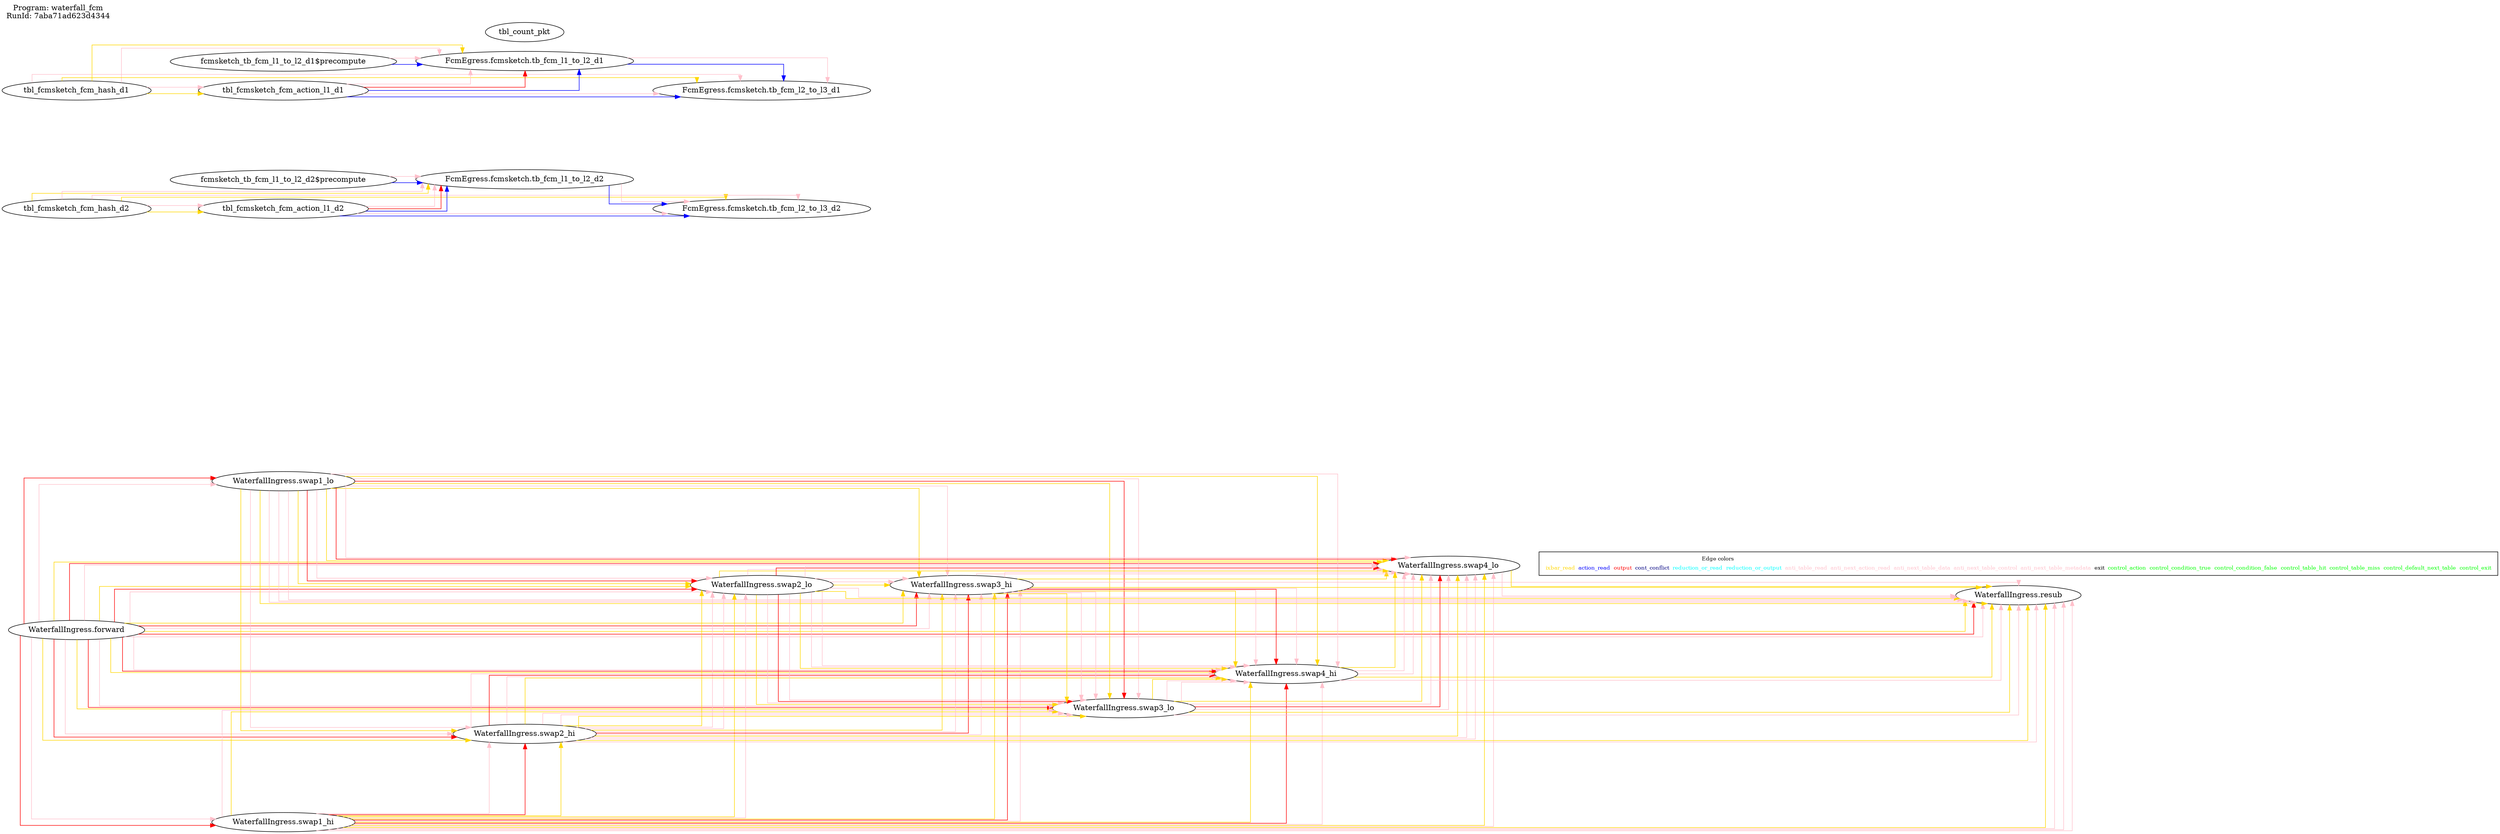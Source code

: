 digraph table_deps {
  splines=ortho; rankdir=LR;
  label="Program: waterfall_fcm
RunId: 7aba71ad623d4344
";
  labelloc=t; labeljust=l;
  { "WaterfallIngress.forward"; "tbl_fcmsketch_fcm_hash_d2"; "tbl_fcmsketch_fcm_hash_d1"; "fcmsketch_tb_fcm_l1_to_l2_d2$precompute"; "fcmsketch_tb_fcm_l1_to_l2_d1$precompute"; "tbl_count_pkt"; }
  { rank = same; "WaterfallIngress.swap1_lo"; "WaterfallIngress.swap1_hi"; "tbl_fcmsketch_fcm_action_l1_d2"; "tbl_fcmsketch_fcm_action_l1_d1"; }
  { rank = same; "WaterfallIngress.swap2_hi"; "FcmEgress.fcmsketch.tb_fcm_l1_to_l2_d2"; "FcmEgress.fcmsketch.tb_fcm_l1_to_l2_d1"; }
  { rank = same; "WaterfallIngress.swap2_lo"; "FcmEgress.fcmsketch.tb_fcm_l2_to_l3_d2"; "FcmEgress.fcmsketch.tb_fcm_l2_to_l3_d1"; }
  { rank = same; "WaterfallIngress.swap3_hi"; }
  { rank = same; "WaterfallIngress.swap3_lo"; }
  { rank = same; "WaterfallIngress.swap4_hi"; }
  { rank = same; "WaterfallIngress.swap4_lo"; }
  { rank = same; "WaterfallIngress.resub"; }
   "WaterfallIngress.forward" -> "WaterfallIngress.swap1_lo" [ label= "",color=red ];
   "WaterfallIngress.forward" -> "WaterfallIngress.swap1_hi" [ label= "",color=red ];
   "WaterfallIngress.forward" -> "WaterfallIngress.swap2_hi" [ label= "",color=gold ];
   "WaterfallIngress.swap1_hi" -> "WaterfallIngress.swap2_hi" [ label= "",color=gold ];
   "WaterfallIngress.swap1_lo" -> "WaterfallIngress.swap2_hi" [ label= "",color=gold ];
   "WaterfallIngress.forward" -> "WaterfallIngress.swap2_hi" [ label= "",color=red ];
   "WaterfallIngress.swap1_hi" -> "WaterfallIngress.swap2_hi" [ label= "",color=red ];
   "WaterfallIngress.forward" -> "WaterfallIngress.swap2_lo" [ label= "",color=gold ];
   "WaterfallIngress.swap1_hi" -> "WaterfallIngress.swap2_lo" [ label= "",color=gold ];
   "WaterfallIngress.swap2_hi" -> "WaterfallIngress.swap2_lo" [ label= "",color=gold ];
   "WaterfallIngress.swap1_lo" -> "WaterfallIngress.swap2_lo" [ label= "",color=gold ];
   "WaterfallIngress.swap2_hi" -> "WaterfallIngress.swap2_lo" [ label= "",color=pink ];
   "WaterfallIngress.forward" -> "WaterfallIngress.swap2_lo" [ label= "",color=red ];
   "WaterfallIngress.swap1_lo" -> "WaterfallIngress.swap2_lo" [ label= "",color=red ];
   "WaterfallIngress.forward" -> "WaterfallIngress.swap3_hi" [ label= "",color=gold ];
   "WaterfallIngress.swap1_hi" -> "WaterfallIngress.swap3_hi" [ label= "",color=gold ];
   "WaterfallIngress.swap2_hi" -> "WaterfallIngress.swap3_hi" [ label= "",color=gold ];
   "WaterfallIngress.swap1_lo" -> "WaterfallIngress.swap3_hi" [ label= "",color=gold ];
   "WaterfallIngress.swap2_lo" -> "WaterfallIngress.swap3_hi" [ label= "",color=gold ];
   "WaterfallIngress.swap2_hi" -> "WaterfallIngress.swap3_hi" [ label= "",color=pink ];
   "WaterfallIngress.swap2_lo" -> "WaterfallIngress.swap3_hi" [ label= "",color=pink ];
   "WaterfallIngress.forward" -> "WaterfallIngress.swap3_hi" [ label= "",color=red ];
   "WaterfallIngress.swap1_hi" -> "WaterfallIngress.swap3_hi" [ label= "",color=red ];
   "WaterfallIngress.swap2_hi" -> "WaterfallIngress.swap3_hi" [ label= "",color=red ];
   "WaterfallIngress.forward" -> "WaterfallIngress.swap3_lo" [ label= "",color=gold ];
   "WaterfallIngress.swap1_hi" -> "WaterfallIngress.swap3_lo" [ label= "",color=gold ];
   "WaterfallIngress.swap2_hi" -> "WaterfallIngress.swap3_lo" [ label= "",color=gold ];
   "WaterfallIngress.swap3_hi" -> "WaterfallIngress.swap3_lo" [ label= "",color=gold ];
   "WaterfallIngress.swap1_lo" -> "WaterfallIngress.swap3_lo" [ label= "",color=gold ];
   "WaterfallIngress.swap2_lo" -> "WaterfallIngress.swap3_lo" [ label= "",color=gold ];
   "WaterfallIngress.swap2_hi" -> "WaterfallIngress.swap3_lo" [ label= "",color=pink ];
   "WaterfallIngress.swap2_lo" -> "WaterfallIngress.swap3_lo" [ label= "",color=pink ];
   "WaterfallIngress.swap3_hi" -> "WaterfallIngress.swap3_lo" [ label= "",color=pink ];
   "WaterfallIngress.forward" -> "WaterfallIngress.swap3_lo" [ label= "",color=red ];
   "WaterfallIngress.swap1_lo" -> "WaterfallIngress.swap3_lo" [ label= "",color=red ];
   "WaterfallIngress.swap2_lo" -> "WaterfallIngress.swap3_lo" [ label= "",color=red ];
   "WaterfallIngress.forward" -> "WaterfallIngress.swap4_hi" [ label= "",color=gold ];
   "WaterfallIngress.swap1_hi" -> "WaterfallIngress.swap4_hi" [ label= "",color=gold ];
   "WaterfallIngress.swap2_hi" -> "WaterfallIngress.swap4_hi" [ label= "",color=gold ];
   "WaterfallIngress.swap3_hi" -> "WaterfallIngress.swap4_hi" [ label= "",color=gold ];
   "WaterfallIngress.swap1_lo" -> "WaterfallIngress.swap4_hi" [ label= "",color=gold ];
   "WaterfallIngress.swap2_lo" -> "WaterfallIngress.swap4_hi" [ label= "",color=gold ];
   "WaterfallIngress.swap3_lo" -> "WaterfallIngress.swap4_hi" [ label= "",color=gold ];
   "WaterfallIngress.swap2_hi" -> "WaterfallIngress.swap4_hi" [ label= "",color=pink ];
   "WaterfallIngress.swap2_lo" -> "WaterfallIngress.swap4_hi" [ label= "",color=pink ];
   "WaterfallIngress.swap3_hi" -> "WaterfallIngress.swap4_hi" [ label= "",color=pink ];
   "WaterfallIngress.swap3_lo" -> "WaterfallIngress.swap4_hi" [ label= "",color=pink ];
   "WaterfallIngress.forward" -> "WaterfallIngress.swap4_hi" [ label= "",color=red ];
   "WaterfallIngress.swap1_hi" -> "WaterfallIngress.swap4_hi" [ label= "",color=red ];
   "WaterfallIngress.swap2_hi" -> "WaterfallIngress.swap4_hi" [ label= "",color=red ];
   "WaterfallIngress.swap3_hi" -> "WaterfallIngress.swap4_hi" [ label= "",color=red ];
   "WaterfallIngress.forward" -> "WaterfallIngress.swap4_lo" [ label= "",color=gold ];
   "WaterfallIngress.swap1_hi" -> "WaterfallIngress.swap4_lo" [ label= "",color=gold ];
   "WaterfallIngress.swap2_hi" -> "WaterfallIngress.swap4_lo" [ label= "",color=gold ];
   "WaterfallIngress.swap3_hi" -> "WaterfallIngress.swap4_lo" [ label= "",color=gold ];
   "WaterfallIngress.swap4_hi" -> "WaterfallIngress.swap4_lo" [ label= "",color=gold ];
   "WaterfallIngress.swap1_lo" -> "WaterfallIngress.swap4_lo" [ label= "",color=gold ];
   "WaterfallIngress.swap2_lo" -> "WaterfallIngress.swap4_lo" [ label= "",color=gold ];
   "WaterfallIngress.swap3_lo" -> "WaterfallIngress.swap4_lo" [ label= "",color=gold ];
   "WaterfallIngress.swap2_hi" -> "WaterfallIngress.swap4_lo" [ label= "",color=pink ];
   "WaterfallIngress.swap2_lo" -> "WaterfallIngress.swap4_lo" [ label= "",color=pink ];
   "WaterfallIngress.swap3_hi" -> "WaterfallIngress.swap4_lo" [ label= "",color=pink ];
   "WaterfallIngress.swap3_lo" -> "WaterfallIngress.swap4_lo" [ label= "",color=pink ];
   "WaterfallIngress.swap4_hi" -> "WaterfallIngress.swap4_lo" [ label= "",color=pink ];
   "WaterfallIngress.forward" -> "WaterfallIngress.swap4_lo" [ label= "",color=red ];
   "WaterfallIngress.swap1_lo" -> "WaterfallIngress.swap4_lo" [ label= "",color=red ];
   "WaterfallIngress.swap2_lo" -> "WaterfallIngress.swap4_lo" [ label= "",color=red ];
   "WaterfallIngress.swap3_lo" -> "WaterfallIngress.swap4_lo" [ label= "",color=red ];
   "WaterfallIngress.forward" -> "WaterfallIngress.resub" [ label= "",color=gold ];
   "WaterfallIngress.swap1_hi" -> "WaterfallIngress.resub" [ label= "",color=gold ];
   "WaterfallIngress.swap2_hi" -> "WaterfallIngress.resub" [ label= "",color=gold ];
   "WaterfallIngress.swap3_hi" -> "WaterfallIngress.resub" [ label= "",color=gold ];
   "WaterfallIngress.swap4_hi" -> "WaterfallIngress.resub" [ label= "",color=gold ];
   "WaterfallIngress.swap1_lo" -> "WaterfallIngress.resub" [ label= "",color=gold ];
   "WaterfallIngress.swap2_lo" -> "WaterfallIngress.resub" [ label= "",color=gold ];
   "WaterfallIngress.swap3_lo" -> "WaterfallIngress.resub" [ label= "",color=gold ];
   "WaterfallIngress.swap4_lo" -> "WaterfallIngress.resub" [ label= "",color=gold ];
   "WaterfallIngress.forward" -> "WaterfallIngress.resub" [ label= "",color=red ];
   "WaterfallIngress.swap1_lo" -> "WaterfallIngress.resub" [ label= "",color=pink ];
   "WaterfallIngress.swap1_lo" -> "WaterfallIngress.resub" [ label= "",color=pink ];
   "WaterfallIngress.swap1_hi" -> "WaterfallIngress.resub" [ label= "",color=pink ];
   "WaterfallIngress.swap1_hi" -> "WaterfallIngress.resub" [ label= "",color=pink ];
   "tbl_fcmsketch_fcm_hash_d2" -> "tbl_fcmsketch_fcm_action_l1_d2" [ label= "",color=gold ];
   "tbl_fcmsketch_fcm_hash_d1" -> "tbl_fcmsketch_fcm_action_l1_d1" [ label= "",color=gold ];
   "tbl_fcmsketch_fcm_action_l1_d2" -> "FcmEgress.fcmsketch.tb_fcm_l1_to_l2_d2" [ label= "",color=blue ];
   "tbl_fcmsketch_fcm_action_l1_d2" -> "FcmEgress.fcmsketch.tb_fcm_l1_to_l2_d2" [ label= "",color=red ];
   "fcmsketch_tb_fcm_l1_to_l2_d2$precompute" -> "FcmEgress.fcmsketch.tb_fcm_l1_to_l2_d2" [ label= "",color=blue ];
   "tbl_fcmsketch_fcm_hash_d2" -> "FcmEgress.fcmsketch.tb_fcm_l1_to_l2_d2" [ label= "",color=gold ];
   "tbl_fcmsketch_fcm_action_l1_d1" -> "FcmEgress.fcmsketch.tb_fcm_l1_to_l2_d1" [ label= "",color=blue ];
   "tbl_fcmsketch_fcm_action_l1_d1" -> "FcmEgress.fcmsketch.tb_fcm_l1_to_l2_d1" [ label= "",color=red ];
   "fcmsketch_tb_fcm_l1_to_l2_d1$precompute" -> "FcmEgress.fcmsketch.tb_fcm_l1_to_l2_d1" [ label= "",color=blue ];
   "tbl_fcmsketch_fcm_hash_d1" -> "FcmEgress.fcmsketch.tb_fcm_l1_to_l2_d1" [ label= "",color=gold ];
   "FcmEgress.fcmsketch.tb_fcm_l1_to_l2_d2" -> "FcmEgress.fcmsketch.tb_fcm_l2_to_l3_d2" [ label= "",color=blue ];
   "tbl_fcmsketch_fcm_action_l1_d2" -> "FcmEgress.fcmsketch.tb_fcm_l2_to_l3_d2" [ label= "",color=blue ];
   "tbl_fcmsketch_fcm_hash_d2" -> "FcmEgress.fcmsketch.tb_fcm_l2_to_l3_d2" [ label= "",color=gold ];
   "FcmEgress.fcmsketch.tb_fcm_l1_to_l2_d1" -> "FcmEgress.fcmsketch.tb_fcm_l2_to_l3_d1" [ label= "",color=blue ];
   "tbl_fcmsketch_fcm_action_l1_d1" -> "FcmEgress.fcmsketch.tb_fcm_l2_to_l3_d1" [ label= "",color=blue ];
   "tbl_fcmsketch_fcm_hash_d1" -> "FcmEgress.fcmsketch.tb_fcm_l2_to_l3_d1" [ label= "",color=gold ];
   "WaterfallIngress.swap4_lo" -> "WaterfallIngress.resub" [ label= "",color=pink ];
   "WaterfallIngress.swap4_hi" -> "WaterfallIngress.swap4_lo" [ label= "",color=pink ];
   "WaterfallIngress.swap4_hi" -> "WaterfallIngress.resub" [ label= "",color=pink ];
   "WaterfallIngress.swap3_lo" -> "WaterfallIngress.swap4_hi" [ label= "",color=pink ];
   "WaterfallIngress.swap3_lo" -> "WaterfallIngress.swap4_lo" [ label= "",color=pink ];
   "WaterfallIngress.swap3_lo" -> "WaterfallIngress.resub" [ label= "",color=pink ];
   "WaterfallIngress.swap3_hi" -> "WaterfallIngress.swap3_lo" [ label= "",color=pink ];
   "WaterfallIngress.swap3_hi" -> "WaterfallIngress.swap4_hi" [ label= "",color=pink ];
   "WaterfallIngress.swap3_hi" -> "WaterfallIngress.swap4_lo" [ label= "",color=pink ];
   "WaterfallIngress.swap3_hi" -> "WaterfallIngress.resub" [ label= "",color=pink ];
   "WaterfallIngress.swap2_lo" -> "WaterfallIngress.swap3_hi" [ label= "",color=pink ];
   "WaterfallIngress.swap2_lo" -> "WaterfallIngress.swap3_lo" [ label= "",color=pink ];
   "WaterfallIngress.swap2_lo" -> "WaterfallIngress.swap4_hi" [ label= "",color=pink ];
   "WaterfallIngress.swap2_lo" -> "WaterfallIngress.swap4_lo" [ label= "",color=pink ];
   "WaterfallIngress.swap2_lo" -> "WaterfallIngress.resub" [ label= "",color=pink ];
   "WaterfallIngress.swap2_hi" -> "WaterfallIngress.swap2_lo" [ label= "",color=pink ];
   "WaterfallIngress.swap2_hi" -> "WaterfallIngress.swap3_hi" [ label= "",color=pink ];
   "WaterfallIngress.swap2_hi" -> "WaterfallIngress.swap3_lo" [ label= "",color=pink ];
   "WaterfallIngress.swap2_hi" -> "WaterfallIngress.swap4_hi" [ label= "",color=pink ];
   "WaterfallIngress.swap2_hi" -> "WaterfallIngress.swap4_lo" [ label= "",color=pink ];
   "WaterfallIngress.swap2_hi" -> "WaterfallIngress.resub" [ label= "",color=pink ];
   "FcmEgress.fcmsketch.tb_fcm_l1_to_l2_d2" -> "FcmEgress.fcmsketch.tb_fcm_l2_to_l3_d2" [ label= "",color=pink ];
   "FcmEgress.fcmsketch.tb_fcm_l1_to_l2_d1" -> "FcmEgress.fcmsketch.tb_fcm_l2_to_l3_d1" [ label= "",color=pink ];
   "WaterfallIngress.swap1_lo" -> "WaterfallIngress.swap2_hi" [ label= "",color=pink ];
   "WaterfallIngress.swap1_lo" -> "WaterfallIngress.swap2_lo" [ label= "",color=pink ];
   "WaterfallIngress.swap1_lo" -> "WaterfallIngress.swap3_hi" [ label= "",color=pink ];
   "WaterfallIngress.swap1_lo" -> "WaterfallIngress.swap3_lo" [ label= "",color=pink ];
   "WaterfallIngress.swap1_lo" -> "WaterfallIngress.swap4_hi" [ label= "",color=pink ];
   "WaterfallIngress.swap1_lo" -> "WaterfallIngress.swap4_lo" [ label= "",color=pink ];
   "WaterfallIngress.swap1_lo" -> "WaterfallIngress.resub" [ label= "",color=pink ];
   "WaterfallIngress.swap1_hi" -> "WaterfallIngress.swap2_hi" [ label= "",color=pink ];
   "WaterfallIngress.swap1_hi" -> "WaterfallIngress.swap2_lo" [ label= "",color=pink ];
   "WaterfallIngress.swap1_hi" -> "WaterfallIngress.swap3_hi" [ label= "",color=pink ];
   "WaterfallIngress.swap1_hi" -> "WaterfallIngress.swap3_lo" [ label= "",color=pink ];
   "WaterfallIngress.swap1_hi" -> "WaterfallIngress.swap4_hi" [ label= "",color=pink ];
   "WaterfallIngress.swap1_hi" -> "WaterfallIngress.swap4_lo" [ label= "",color=pink ];
   "WaterfallIngress.swap1_hi" -> "WaterfallIngress.resub" [ label= "",color=pink ];
   "tbl_fcmsketch_fcm_action_l1_d2" -> "FcmEgress.fcmsketch.tb_fcm_l1_to_l2_d2" [ label= "",color=pink ];
   "tbl_fcmsketch_fcm_action_l1_d2" -> "FcmEgress.fcmsketch.tb_fcm_l2_to_l3_d2" [ label= "",color=pink ];
   "tbl_fcmsketch_fcm_action_l1_d1" -> "FcmEgress.fcmsketch.tb_fcm_l1_to_l2_d1" [ label= "",color=pink ];
   "tbl_fcmsketch_fcm_action_l1_d1" -> "FcmEgress.fcmsketch.tb_fcm_l2_to_l3_d1" [ label= "",color=pink ];
   "WaterfallIngress.forward" -> "WaterfallIngress.swap1_lo" [ label= "",color=pink ];
   "WaterfallIngress.forward" -> "WaterfallIngress.swap1_hi" [ label= "",color=pink ];
   "WaterfallIngress.forward" -> "WaterfallIngress.swap2_hi" [ label= "",color=pink ];
   "WaterfallIngress.forward" -> "WaterfallIngress.swap2_lo" [ label= "",color=pink ];
   "WaterfallIngress.forward" -> "WaterfallIngress.swap3_hi" [ label= "",color=pink ];
   "WaterfallIngress.forward" -> "WaterfallIngress.swap3_lo" [ label= "",color=pink ];
   "WaterfallIngress.forward" -> "WaterfallIngress.swap4_hi" [ label= "",color=pink ];
   "WaterfallIngress.forward" -> "WaterfallIngress.swap4_lo" [ label= "",color=pink ];
   "WaterfallIngress.forward" -> "WaterfallIngress.resub" [ label= "",color=pink ];
   "tbl_fcmsketch_fcm_hash_d2" -> "tbl_fcmsketch_fcm_action_l1_d2" [ label= "",color=pink ];
   "tbl_fcmsketch_fcm_hash_d2" -> "FcmEgress.fcmsketch.tb_fcm_l1_to_l2_d2" [ label= "",color=pink ];
   "tbl_fcmsketch_fcm_hash_d2" -> "FcmEgress.fcmsketch.tb_fcm_l2_to_l3_d2" [ label= "",color=pink ];
   "tbl_fcmsketch_fcm_hash_d1" -> "tbl_fcmsketch_fcm_action_l1_d1" [ label= "",color=pink ];
   "tbl_fcmsketch_fcm_hash_d1" -> "FcmEgress.fcmsketch.tb_fcm_l1_to_l2_d1" [ label= "",color=pink ];
   "tbl_fcmsketch_fcm_hash_d1" -> "FcmEgress.fcmsketch.tb_fcm_l2_to_l3_d1" [ label= "",color=pink ];
   "fcmsketch_tb_fcm_l1_to_l2_d2$precompute" -> "FcmEgress.fcmsketch.tb_fcm_l1_to_l2_d2" [ label= "",color=pink ];
   "fcmsketch_tb_fcm_l1_to_l2_d1$precompute" -> "FcmEgress.fcmsketch.tb_fcm_l1_to_l2_d1" [ label= "",color=pink ];
  { rank=max;
    subgraph cluster_legend { node [ shape=record; fontsize=10];
      empty [label=<<table border="0" cellborder="0"><tr><td colspan="8">Edge colors</td></tr><tr><td><font color="gold">ixbar_read</font></td><td><font color="blue">action_read</font></td><td><font color="red">output</font></td><td><font color="navy">cont_conflict</font></td><td><font color="cyan">reduction_or_read</font></td><td><font color="cyan">reduction_or_output</font></td><td><font color="pink">anti_table_read</font></td><td><font color="pink">anti_next_action_read</font></td><td><font color="pink">anti_next_table_data</font></td><td><font color="pink">anti_next_table_control</font></td><td><font color="pink">anti_next_table_metadata</font></td><td><font color="black">exit</font></td><td><font color="green">control_action</font></td><td><font color="green">control_condition_true</font></td><td><font color="green">control_condition_false</font></td><td><font color="green">control_table_hit</font></td><td><font color="green">control_table_miss</font></td><td><font color="green">control_default_next_table</font></td><td><font color="green">control_exit</font></td></tr></table>>;]
    }
  }
}
